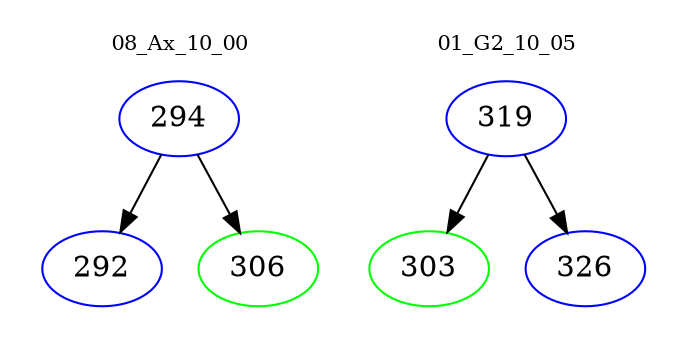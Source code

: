 digraph{
subgraph cluster_0 {
color = white
label = "08_Ax_10_00";
fontsize=10;
T0_294 [label="294", color="blue"]
T0_294 -> T0_292 [color="black"]
T0_292 [label="292", color="blue"]
T0_294 -> T0_306 [color="black"]
T0_306 [label="306", color="green"]
}
subgraph cluster_1 {
color = white
label = "01_G2_10_05";
fontsize=10;
T1_319 [label="319", color="blue"]
T1_319 -> T1_303 [color="black"]
T1_303 [label="303", color="green"]
T1_319 -> T1_326 [color="black"]
T1_326 [label="326", color="blue"]
}
}
